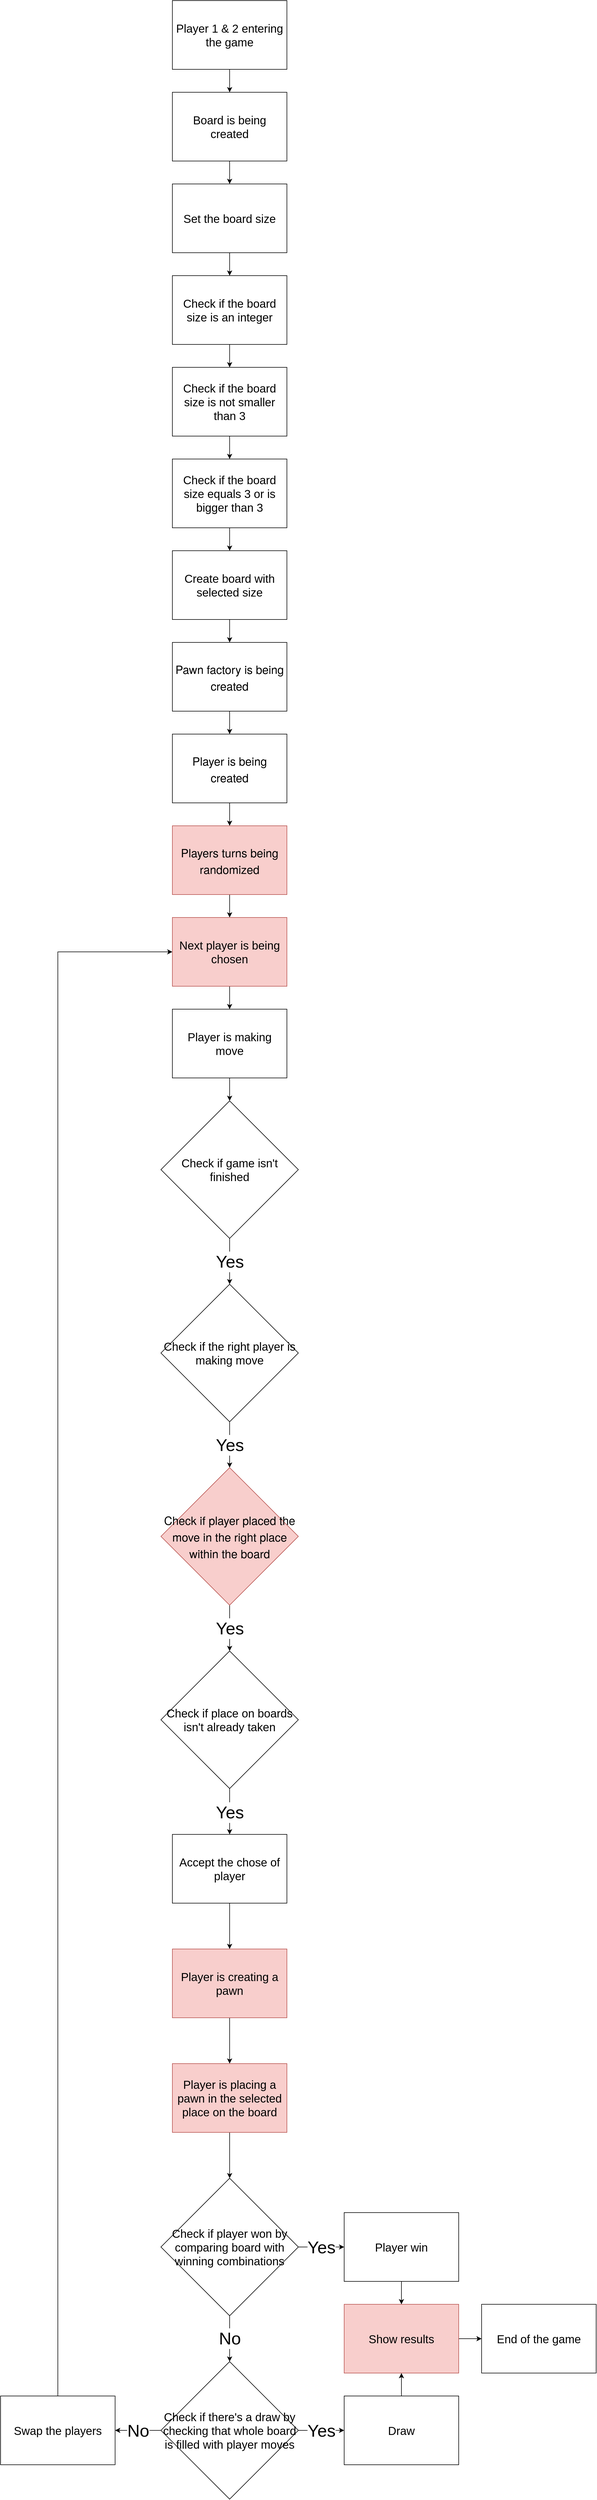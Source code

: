<mxfile version="16.5.1" type="device"><diagram id="3i6seYLHcFSwWx5_6G2v" name="Page-1"><mxGraphModel dx="1455" dy="2012" grid="1" gridSize="10" guides="1" tooltips="1" connect="1" arrows="1" fold="1" page="1" pageScale="1" pageWidth="850" pageHeight="1100" math="0" shadow="0"><root><mxCell id="0"/><mxCell id="1" parent="0"/><mxCell id="Php-JUHVNyg-paqnLLL2-1" style="edgeStyle=orthogonalEdgeStyle;rounded=0;orthogonalLoop=1;jettySize=auto;html=1;exitX=0.5;exitY=1;exitDx=0;exitDy=0;entryX=0.5;entryY=0;entryDx=0;entryDy=0;" parent="1" source="ufM4iOXxQF0-oKuKKsXG-7" target="ufM4iOXxQF0-oKuKKsXG-9" edge="1"><mxGeometry relative="1" as="geometry"/></mxCell><mxCell id="ufM4iOXxQF0-oKuKKsXG-7" value="&lt;font style=&quot;font-size: 20px&quot;&gt;Player 1 &amp;amp; 2 entering the game&lt;br&gt;&lt;/font&gt;" style="rounded=0;whiteSpace=wrap;html=1;fontSize=15;" parent="1" vertex="1"><mxGeometry x="750" y="-1040" width="200" height="120" as="geometry"/></mxCell><mxCell id="9GXOlbNwxqIF1IXZyc2F-6" style="edgeStyle=orthogonalEdgeStyle;rounded=0;orthogonalLoop=1;jettySize=auto;html=1;exitX=0.5;exitY=1;exitDx=0;exitDy=0;entryX=0.5;entryY=0;entryDx=0;entryDy=0;" edge="1" parent="1" source="ufM4iOXxQF0-oKuKKsXG-9" target="9GXOlbNwxqIF1IXZyc2F-1"><mxGeometry relative="1" as="geometry"/></mxCell><mxCell id="ufM4iOXxQF0-oKuKKsXG-9" value="&lt;font style=&quot;font-size: 20px&quot;&gt;Board is being created&lt;/font&gt;" style="rounded=0;whiteSpace=wrap;html=1;fontSize=15;" parent="1" vertex="1"><mxGeometry x="750" y="-880" width="200" height="120" as="geometry"/></mxCell><mxCell id="Php-JUHVNyg-paqnLLL2-9" style="edgeStyle=orthogonalEdgeStyle;rounded=0;orthogonalLoop=1;jettySize=auto;html=1;exitX=0.5;exitY=1;exitDx=0;exitDy=0;entryX=0.5;entryY=0;entryDx=0;entryDy=0;" parent="1" source="ufM4iOXxQF0-oKuKKsXG-11" target="vBMutFNNYcaoi324W6jc-4" edge="1"><mxGeometry relative="1" as="geometry"/></mxCell><mxCell id="ufM4iOXxQF0-oKuKKsXG-11" value="&lt;font style=&quot;font-size: 20px&quot;&gt;Player is making move&lt;/font&gt;" style="rounded=0;whiteSpace=wrap;html=1;fontSize=15;" parent="1" vertex="1"><mxGeometry x="750" y="720" width="200" height="120" as="geometry"/></mxCell><mxCell id="ufM4iOXxQF0-oKuKKsXG-36" style="edgeStyle=orthogonalEdgeStyle;rounded=0;orthogonalLoop=1;jettySize=auto;html=1;exitX=1;exitY=0.5;exitDx=0;exitDy=0;entryX=0;entryY=0.5;entryDx=0;entryDy=0;fontSize=20;" parent="1" source="ufM4iOXxQF0-oKuKKsXG-12" target="ufM4iOXxQF0-oKuKKsXG-35" edge="1"><mxGeometry relative="1" as="geometry"/></mxCell><mxCell id="ufM4iOXxQF0-oKuKKsXG-12" value="&lt;span style=&quot;font-size: 20px&quot;&gt;Show results&lt;/span&gt;" style="rounded=0;whiteSpace=wrap;html=1;fontSize=15;fillColor=#f8cecc;strokeColor=#b85450;" parent="1" vertex="1"><mxGeometry x="1050" y="2980" width="200" height="120" as="geometry"/></mxCell><mxCell id="Php-JUHVNyg-paqnLLL2-11" style="edgeStyle=orthogonalEdgeStyle;rounded=0;orthogonalLoop=1;jettySize=auto;html=1;exitX=0.5;exitY=1;exitDx=0;exitDy=0;entryX=0.5;entryY=0;entryDx=0;entryDy=0;" parent="1" source="ufM4iOXxQF0-oKuKKsXG-17" target="ufM4iOXxQF0-oKuKKsXG-40" edge="1"><mxGeometry relative="1" as="geometry"/></mxCell><mxCell id="Php-JUHVNyg-paqnLLL2-17" value="Yes" style="edgeLabel;html=1;align=center;verticalAlign=middle;resizable=0;points=[];fontSize=30;" parent="Php-JUHVNyg-paqnLLL2-11" vertex="1" connectable="0"><mxGeometry x="-0.018" relative="1" as="geometry"><mxPoint as="offset"/></mxGeometry></mxCell><mxCell id="ufM4iOXxQF0-oKuKKsXG-17" value="Check if the right player is making move" style="rhombus;whiteSpace=wrap;html=1;fontSize=20;" parent="1" vertex="1"><mxGeometry x="730.0" y="1200" width="240" height="240" as="geometry"/></mxCell><mxCell id="NpDHtmtiqeeXXSAXHHxB-3" style="edgeStyle=orthogonalEdgeStyle;rounded=0;orthogonalLoop=1;jettySize=auto;html=1;exitX=0.5;exitY=1;exitDx=0;exitDy=0;entryX=0.5;entryY=0;entryDx=0;entryDy=0;fontSize=30;" parent="1" source="ufM4iOXxQF0-oKuKKsXG-26" target="ufM4iOXxQF0-oKuKKsXG-65" edge="1"><mxGeometry relative="1" as="geometry"/></mxCell><mxCell id="NpDHtmtiqeeXXSAXHHxB-5" value="No" style="edgeLabel;html=1;align=center;verticalAlign=middle;resizable=0;points=[];fontSize=30;" parent="NpDHtmtiqeeXXSAXHHxB-3" vertex="1" connectable="0"><mxGeometry x="-0.026" relative="1" as="geometry"><mxPoint as="offset"/></mxGeometry></mxCell><mxCell id="NpDHtmtiqeeXXSAXHHxB-11" style="edgeStyle=orthogonalEdgeStyle;rounded=0;orthogonalLoop=1;jettySize=auto;html=1;exitX=1;exitY=0.5;exitDx=0;exitDy=0;entryX=0;entryY=0.5;entryDx=0;entryDy=0;fontSize=30;" parent="1" source="ufM4iOXxQF0-oKuKKsXG-26" target="ufM4iOXxQF0-oKuKKsXG-70" edge="1"><mxGeometry relative="1" as="geometry"/></mxCell><mxCell id="NpDHtmtiqeeXXSAXHHxB-12" value="Yes" style="edgeLabel;html=1;align=center;verticalAlign=middle;resizable=0;points=[];fontSize=30;" parent="NpDHtmtiqeeXXSAXHHxB-11" vertex="1" connectable="0"><mxGeometry x="0.001" relative="1" as="geometry"><mxPoint as="offset"/></mxGeometry></mxCell><mxCell id="ufM4iOXxQF0-oKuKKsXG-26" value="Check if player won by comparing board with winning combinations" style="rhombus;whiteSpace=wrap;html=1;fontSize=20;" parent="1" vertex="1"><mxGeometry x="730" y="2760" width="240" height="240" as="geometry"/></mxCell><mxCell id="NpDHtmtiqeeXXSAXHHxB-9" style="edgeStyle=orthogonalEdgeStyle;rounded=0;orthogonalLoop=1;jettySize=auto;html=1;exitX=0.5;exitY=0;exitDx=0;exitDy=0;entryX=0;entryY=0.5;entryDx=0;entryDy=0;fontSize=30;" parent="1" source="ufM4iOXxQF0-oKuKKsXG-28" target="JkiOzJXpFJqPDckf9qNC-11" edge="1"><mxGeometry relative="1" as="geometry"/></mxCell><mxCell id="ufM4iOXxQF0-oKuKKsXG-28" value="&lt;span style=&quot;font-size: 20px&quot;&gt;Swap the players&lt;/span&gt;" style="rounded=0;whiteSpace=wrap;html=1;fontSize=15;" parent="1" vertex="1"><mxGeometry x="450" y="3140" width="200" height="120" as="geometry"/></mxCell><mxCell id="ufM4iOXxQF0-oKuKKsXG-29" style="edgeStyle=orthogonalEdgeStyle;rounded=0;orthogonalLoop=1;jettySize=auto;html=1;exitX=0.5;exitY=1;exitDx=0;exitDy=0;fontSize=20;" parent="1" source="ufM4iOXxQF0-oKuKKsXG-26" target="ufM4iOXxQF0-oKuKKsXG-26" edge="1"><mxGeometry relative="1" as="geometry"/></mxCell><mxCell id="ufM4iOXxQF0-oKuKKsXG-35" value="&lt;span style=&quot;font-size: 20px&quot;&gt;End of the game&lt;/span&gt;" style="rounded=0;whiteSpace=wrap;html=1;fontSize=15;" parent="1" vertex="1"><mxGeometry x="1290" y="2980" width="200" height="120" as="geometry"/></mxCell><mxCell id="Php-JUHVNyg-paqnLLL2-6" style="edgeStyle=orthogonalEdgeStyle;rounded=0;orthogonalLoop=1;jettySize=auto;html=1;exitX=0.5;exitY=1;exitDx=0;exitDy=0;entryX=0.5;entryY=0;entryDx=0;entryDy=0;" parent="1" source="ufM4iOXxQF0-oKuKKsXG-37" target="JkiOzJXpFJqPDckf9qNC-11" edge="1"><mxGeometry relative="1" as="geometry"/></mxCell><mxCell id="ufM4iOXxQF0-oKuKKsXG-37" value="&lt;p class=&quot;p1&quot; style=&quot;margin: 0px ; font-stretch: normal ; line-height: normal ; font-family: &amp;#34;helvetica neue&amp;#34;&quot;&gt;&lt;font style=&quot;font-size: 20px&quot;&gt;Players turns being randomized&lt;/font&gt;&lt;/p&gt;" style="rounded=0;whiteSpace=wrap;html=1;fontSize=15;fillColor=#f8cecc;strokeColor=#b85450;" parent="1" vertex="1"><mxGeometry x="750" y="400" width="200" height="120" as="geometry"/></mxCell><mxCell id="Php-JUHVNyg-paqnLLL2-12" style="edgeStyle=orthogonalEdgeStyle;rounded=0;orthogonalLoop=1;jettySize=auto;html=1;exitX=0.5;exitY=1;exitDx=0;exitDy=0;entryX=0.5;entryY=0;entryDx=0;entryDy=0;" parent="1" source="ufM4iOXxQF0-oKuKKsXG-40" target="ufM4iOXxQF0-oKuKKsXG-49" edge="1"><mxGeometry relative="1" as="geometry"/></mxCell><mxCell id="Php-JUHVNyg-paqnLLL2-18" value="Yes" style="edgeLabel;html=1;align=center;verticalAlign=middle;resizable=0;points=[];fontSize=30;" parent="Php-JUHVNyg-paqnLLL2-12" vertex="1" connectable="0"><mxGeometry x="-0.018" relative="1" as="geometry"><mxPoint as="offset"/></mxGeometry></mxCell><mxCell id="ufM4iOXxQF0-oKuKKsXG-40" value="&lt;p class=&quot;p1&quot; style=&quot;margin: 0px ; font-stretch: normal ; line-height: normal ; font-family: &amp;#34;helvetica neue&amp;#34;&quot;&gt;&lt;font style=&quot;font-size: 20px&quot;&gt;Check if player placed the move in the right place within the board&lt;/font&gt;&lt;/p&gt;" style="rhombus;whiteSpace=wrap;html=1;fontSize=20;fillColor=#f8cecc;strokeColor=#b85450;" parent="1" vertex="1"><mxGeometry x="730" y="1520" width="240" height="240" as="geometry"/></mxCell><mxCell id="Php-JUHVNyg-paqnLLL2-24" style="edgeStyle=orthogonalEdgeStyle;rounded=0;orthogonalLoop=1;jettySize=auto;html=1;exitX=0.5;exitY=1;exitDx=0;exitDy=0;entryX=0.5;entryY=0;entryDx=0;entryDy=0;fontSize=30;" parent="1" source="ufM4iOXxQF0-oKuKKsXG-48" target="JkiOzJXpFJqPDckf9qNC-3" edge="1"><mxGeometry relative="1" as="geometry"/></mxCell><mxCell id="ufM4iOXxQF0-oKuKKsXG-48" value="&lt;span style=&quot;font-size: 20px&quot;&gt;Accept the chose of player&lt;/span&gt;" style="rounded=0;whiteSpace=wrap;html=1;fontSize=15;" parent="1" vertex="1"><mxGeometry x="750" y="2160" width="200" height="120" as="geometry"/></mxCell><mxCell id="Php-JUHVNyg-paqnLLL2-22" style="edgeStyle=orthogonalEdgeStyle;rounded=0;orthogonalLoop=1;jettySize=auto;html=1;exitX=0.5;exitY=1;exitDx=0;exitDy=0;entryX=0.5;entryY=0;entryDx=0;entryDy=0;fontSize=30;" parent="1" source="ufM4iOXxQF0-oKuKKsXG-49" target="ufM4iOXxQF0-oKuKKsXG-48" edge="1"><mxGeometry relative="1" as="geometry"/></mxCell><mxCell id="Php-JUHVNyg-paqnLLL2-23" value="Yes" style="edgeLabel;html=1;align=center;verticalAlign=middle;resizable=0;points=[];fontSize=30;" parent="Php-JUHVNyg-paqnLLL2-22" vertex="1" connectable="0"><mxGeometry x="0.014" relative="1" as="geometry"><mxPoint as="offset"/></mxGeometry></mxCell><mxCell id="ufM4iOXxQF0-oKuKKsXG-49" value="Check if place on boards isn't already taken" style="rhombus;whiteSpace=wrap;html=1;fontSize=20;" parent="1" vertex="1"><mxGeometry x="730" y="1840" width="240" height="240" as="geometry"/></mxCell><mxCell id="ufM4iOXxQF0-oKuKKsXG-75" style="edgeStyle=orthogonalEdgeStyle;rounded=0;orthogonalLoop=1;jettySize=auto;html=1;exitX=1;exitY=0.5;exitDx=0;exitDy=0;entryX=0;entryY=0.5;entryDx=0;entryDy=0;fontSize=20;" parent="1" source="ufM4iOXxQF0-oKuKKsXG-65" target="ufM4iOXxQF0-oKuKKsXG-73" edge="1"><mxGeometry relative="1" as="geometry"/></mxCell><mxCell id="NpDHtmtiqeeXXSAXHHxB-10" value="Yes" style="edgeLabel;html=1;align=center;verticalAlign=middle;resizable=0;points=[];fontSize=30;" parent="ufM4iOXxQF0-oKuKKsXG-75" vertex="1" connectable="0"><mxGeometry x="-0.003" relative="1" as="geometry"><mxPoint as="offset"/></mxGeometry></mxCell><mxCell id="NpDHtmtiqeeXXSAXHHxB-6" style="edgeStyle=orthogonalEdgeStyle;rounded=0;orthogonalLoop=1;jettySize=auto;html=1;exitX=0;exitY=0.5;exitDx=0;exitDy=0;entryX=1;entryY=0.5;entryDx=0;entryDy=0;fontSize=30;" parent="1" source="ufM4iOXxQF0-oKuKKsXG-65" target="ufM4iOXxQF0-oKuKKsXG-28" edge="1"><mxGeometry relative="1" as="geometry"/></mxCell><mxCell id="NpDHtmtiqeeXXSAXHHxB-8" value="No" style="edgeLabel;html=1;align=center;verticalAlign=middle;resizable=0;points=[];fontSize=30;" parent="NpDHtmtiqeeXXSAXHHxB-6" vertex="1" connectable="0"><mxGeometry x="0.002" relative="1" as="geometry"><mxPoint as="offset"/></mxGeometry></mxCell><mxCell id="ufM4iOXxQF0-oKuKKsXG-65" value="Check if there's a draw by checking that whole board is filled with player moves" style="rhombus;whiteSpace=wrap;html=1;fontSize=20;" parent="1" vertex="1"><mxGeometry x="730" y="3080" width="240" height="240" as="geometry"/></mxCell><mxCell id="ufM4iOXxQF0-oKuKKsXG-72" style="edgeStyle=orthogonalEdgeStyle;rounded=0;orthogonalLoop=1;jettySize=auto;html=1;exitX=0.5;exitY=1;exitDx=0;exitDy=0;entryX=0.5;entryY=0;entryDx=0;entryDy=0;fontSize=20;" parent="1" source="ufM4iOXxQF0-oKuKKsXG-70" target="ufM4iOXxQF0-oKuKKsXG-12" edge="1"><mxGeometry relative="1" as="geometry"/></mxCell><mxCell id="ufM4iOXxQF0-oKuKKsXG-70" value="&lt;span style=&quot;font-size: 20px&quot;&gt;Player win&lt;/span&gt;" style="rounded=0;whiteSpace=wrap;html=1;fontSize=15;" parent="1" vertex="1"><mxGeometry x="1050" y="2820" width="200" height="120" as="geometry"/></mxCell><mxCell id="ufM4iOXxQF0-oKuKKsXG-74" style="edgeStyle=orthogonalEdgeStyle;rounded=0;orthogonalLoop=1;jettySize=auto;html=1;exitX=0.5;exitY=0;exitDx=0;exitDy=0;entryX=0.5;entryY=1;entryDx=0;entryDy=0;fontSize=20;" parent="1" source="ufM4iOXxQF0-oKuKKsXG-73" target="ufM4iOXxQF0-oKuKKsXG-12" edge="1"><mxGeometry relative="1" as="geometry"/></mxCell><mxCell id="ufM4iOXxQF0-oKuKKsXG-73" value="&lt;span style=&quot;font-size: 20px&quot;&gt;Draw&lt;/span&gt;" style="rounded=0;whiteSpace=wrap;html=1;fontSize=15;" parent="1" vertex="1"><mxGeometry x="1050" y="3140" width="200" height="120" as="geometry"/></mxCell><mxCell id="Php-JUHVNyg-paqnLLL2-5" style="edgeStyle=orthogonalEdgeStyle;rounded=0;orthogonalLoop=1;jettySize=auto;html=1;exitX=0.5;exitY=1;exitDx=0;exitDy=0;entryX=0.5;entryY=0;entryDx=0;entryDy=0;" parent="1" source="vBMutFNNYcaoi324W6jc-1" target="ufM4iOXxQF0-oKuKKsXG-37" edge="1"><mxGeometry relative="1" as="geometry"/></mxCell><mxCell id="vBMutFNNYcaoi324W6jc-1" value="&lt;p class=&quot;p1&quot; style=&quot;margin: 0px ; font-stretch: normal ; line-height: normal ; font-family: &amp;#34;helvetica neue&amp;#34;&quot;&gt;&lt;font style=&quot;font-size: 20px&quot;&gt;Player is being created&lt;/font&gt;&lt;/p&gt;" style="rounded=0;whiteSpace=wrap;html=1;fontSize=15;" parent="1" vertex="1"><mxGeometry x="750" y="240" width="200" height="120" as="geometry"/></mxCell><mxCell id="Php-JUHVNyg-paqnLLL2-3" style="edgeStyle=orthogonalEdgeStyle;rounded=0;orthogonalLoop=1;jettySize=auto;html=1;exitX=0.5;exitY=1;exitDx=0;exitDy=0;entryX=0.5;entryY=0;entryDx=0;entryDy=0;" parent="1" source="JkiOzJXpFJqPDckf9qNC-2" target="vBMutFNNYcaoi324W6jc-1" edge="1"><mxGeometry relative="1" as="geometry"/></mxCell><mxCell id="JkiOzJXpFJqPDckf9qNC-2" value="&lt;p class=&quot;p1&quot; style=&quot;margin: 0px ; font-stretch: normal ; line-height: normal ; font-family: &amp;#34;helvetica neue&amp;#34;&quot;&gt;&lt;font style=&quot;font-size: 20px&quot;&gt;Pawn factory is being created&lt;/font&gt;&lt;/p&gt;" style="rounded=0;whiteSpace=wrap;html=1;fontSize=15;" parent="1" vertex="1"><mxGeometry x="750" y="80" width="200" height="120" as="geometry"/></mxCell><mxCell id="Php-JUHVNyg-paqnLLL2-26" style="edgeStyle=orthogonalEdgeStyle;rounded=0;orthogonalLoop=1;jettySize=auto;html=1;exitX=0.5;exitY=1;exitDx=0;exitDy=0;entryX=0.5;entryY=0;entryDx=0;entryDy=0;fontSize=30;" parent="1" source="JkiOzJXpFJqPDckf9qNC-3" target="JkiOzJXpFJqPDckf9qNC-4" edge="1"><mxGeometry relative="1" as="geometry"/></mxCell><mxCell id="JkiOzJXpFJqPDckf9qNC-3" value="&lt;span style=&quot;font-size: 20px&quot;&gt;Player is creating a pawn&lt;/span&gt;" style="rounded=0;whiteSpace=wrap;html=1;fontSize=15;fillColor=#f8cecc;strokeColor=#b85450;" parent="1" vertex="1"><mxGeometry x="750" y="2360" width="200" height="120" as="geometry"/></mxCell><mxCell id="Php-JUHVNyg-paqnLLL2-27" style="edgeStyle=orthogonalEdgeStyle;rounded=0;orthogonalLoop=1;jettySize=auto;html=1;exitX=0.5;exitY=1;exitDx=0;exitDy=0;entryX=0.5;entryY=0;entryDx=0;entryDy=0;fontSize=30;" parent="1" source="JkiOzJXpFJqPDckf9qNC-4" target="ufM4iOXxQF0-oKuKKsXG-26" edge="1"><mxGeometry relative="1" as="geometry"/></mxCell><mxCell id="JkiOzJXpFJqPDckf9qNC-4" value="&lt;span style=&quot;font-size: 20px&quot;&gt;Player is placing a pawn in the selected place on the board&lt;/span&gt;" style="rounded=0;whiteSpace=wrap;html=1;fontSize=15;fillColor=#f8cecc;strokeColor=#b85450;" parent="1" vertex="1"><mxGeometry x="750" y="2560" width="200" height="120" as="geometry"/></mxCell><mxCell id="Php-JUHVNyg-paqnLLL2-8" style="edgeStyle=orthogonalEdgeStyle;rounded=0;orthogonalLoop=1;jettySize=auto;html=1;exitX=0.5;exitY=1;exitDx=0;exitDy=0;entryX=0.5;entryY=0;entryDx=0;entryDy=0;" parent="1" source="JkiOzJXpFJqPDckf9qNC-11" target="ufM4iOXxQF0-oKuKKsXG-11" edge="1"><mxGeometry relative="1" as="geometry"/></mxCell><mxCell id="JkiOzJXpFJqPDckf9qNC-11" value="&lt;span style=&quot;font-size: 20px&quot;&gt;Next player is being chosen&lt;/span&gt;" style="rounded=0;whiteSpace=wrap;html=1;fontSize=15;fillColor=#f8cecc;strokeColor=#b85450;" parent="1" vertex="1"><mxGeometry x="750" y="560" width="200" height="120" as="geometry"/></mxCell><mxCell id="Php-JUHVNyg-paqnLLL2-10" style="edgeStyle=orthogonalEdgeStyle;rounded=0;orthogonalLoop=1;jettySize=auto;html=1;exitX=0.5;exitY=1;exitDx=0;exitDy=0;entryX=0.5;entryY=0;entryDx=0;entryDy=0;" parent="1" source="vBMutFNNYcaoi324W6jc-4" target="ufM4iOXxQF0-oKuKKsXG-17" edge="1"><mxGeometry relative="1" as="geometry"/></mxCell><mxCell id="Php-JUHVNyg-paqnLLL2-16" value="Yes" style="edgeLabel;html=1;align=center;verticalAlign=middle;resizable=0;points=[];fontSize=30;" parent="Php-JUHVNyg-paqnLLL2-10" vertex="1" connectable="0"><mxGeometry x="-0.018" relative="1" as="geometry"><mxPoint as="offset"/></mxGeometry></mxCell><mxCell id="vBMutFNNYcaoi324W6jc-4" value="Check if game isn't finished" style="rhombus;whiteSpace=wrap;html=1;fontSize=20;" parent="1" vertex="1"><mxGeometry x="730" y="880" width="240" height="240" as="geometry"/></mxCell><mxCell id="9GXOlbNwxqIF1IXZyc2F-7" style="edgeStyle=orthogonalEdgeStyle;rounded=0;orthogonalLoop=1;jettySize=auto;html=1;exitX=0.5;exitY=1;exitDx=0;exitDy=0;entryX=0.5;entryY=0;entryDx=0;entryDy=0;" edge="1" parent="1" source="9GXOlbNwxqIF1IXZyc2F-1" target="9GXOlbNwxqIF1IXZyc2F-2"><mxGeometry relative="1" as="geometry"/></mxCell><mxCell id="9GXOlbNwxqIF1IXZyc2F-1" value="&lt;span style=&quot;font-size: 20px&quot;&gt;Set the board size&lt;/span&gt;" style="rounded=0;whiteSpace=wrap;html=1;fontSize=15;" vertex="1" parent="1"><mxGeometry x="750" y="-720" width="200" height="120" as="geometry"/></mxCell><mxCell id="9GXOlbNwxqIF1IXZyc2F-8" style="edgeStyle=orthogonalEdgeStyle;rounded=0;orthogonalLoop=1;jettySize=auto;html=1;exitX=0.5;exitY=1;exitDx=0;exitDy=0;entryX=0.5;entryY=0;entryDx=0;entryDy=0;" edge="1" parent="1" source="9GXOlbNwxqIF1IXZyc2F-2" target="9GXOlbNwxqIF1IXZyc2F-3"><mxGeometry relative="1" as="geometry"/></mxCell><mxCell id="9GXOlbNwxqIF1IXZyc2F-2" value="&lt;span style=&quot;font-size: 20px&quot;&gt;Check if the board size is an integer&lt;/span&gt;" style="rounded=0;whiteSpace=wrap;html=1;fontSize=15;" vertex="1" parent="1"><mxGeometry x="750" y="-560" width="200" height="120" as="geometry"/></mxCell><mxCell id="9GXOlbNwxqIF1IXZyc2F-9" style="edgeStyle=orthogonalEdgeStyle;rounded=0;orthogonalLoop=1;jettySize=auto;html=1;exitX=0.5;exitY=1;exitDx=0;exitDy=0;entryX=0.5;entryY=0;entryDx=0;entryDy=0;" edge="1" parent="1" source="9GXOlbNwxqIF1IXZyc2F-3" target="9GXOlbNwxqIF1IXZyc2F-4"><mxGeometry relative="1" as="geometry"/></mxCell><mxCell id="9GXOlbNwxqIF1IXZyc2F-3" value="&lt;span style=&quot;font-size: 20px&quot;&gt;Check if the board size is not smaller than 3&lt;/span&gt;" style="rounded=0;whiteSpace=wrap;html=1;fontSize=15;" vertex="1" parent="1"><mxGeometry x="750" y="-400" width="200" height="120" as="geometry"/></mxCell><mxCell id="9GXOlbNwxqIF1IXZyc2F-10" style="edgeStyle=orthogonalEdgeStyle;rounded=0;orthogonalLoop=1;jettySize=auto;html=1;exitX=0.5;exitY=1;exitDx=0;exitDy=0;entryX=0.5;entryY=0;entryDx=0;entryDy=0;" edge="1" parent="1" source="9GXOlbNwxqIF1IXZyc2F-4" target="9GXOlbNwxqIF1IXZyc2F-5"><mxGeometry relative="1" as="geometry"/></mxCell><mxCell id="9GXOlbNwxqIF1IXZyc2F-4" value="&lt;span style=&quot;font-size: 20px&quot;&gt;Check if the board size equals 3 or is bigger than 3&lt;/span&gt;" style="rounded=0;whiteSpace=wrap;html=1;fontSize=15;" vertex="1" parent="1"><mxGeometry x="750" y="-240" width="200" height="120" as="geometry"/></mxCell><mxCell id="9GXOlbNwxqIF1IXZyc2F-11" style="edgeStyle=orthogonalEdgeStyle;rounded=0;orthogonalLoop=1;jettySize=auto;html=1;exitX=0.5;exitY=1;exitDx=0;exitDy=0;entryX=0.5;entryY=0;entryDx=0;entryDy=0;" edge="1" parent="1" source="9GXOlbNwxqIF1IXZyc2F-5" target="JkiOzJXpFJqPDckf9qNC-2"><mxGeometry relative="1" as="geometry"/></mxCell><mxCell id="9GXOlbNwxqIF1IXZyc2F-5" value="&lt;span style=&quot;font-size: 20px&quot;&gt;Create board with selected size&lt;/span&gt;" style="rounded=0;whiteSpace=wrap;html=1;fontSize=15;" vertex="1" parent="1"><mxGeometry x="750" y="-80" width="200" height="120" as="geometry"/></mxCell></root></mxGraphModel></diagram></mxfile>